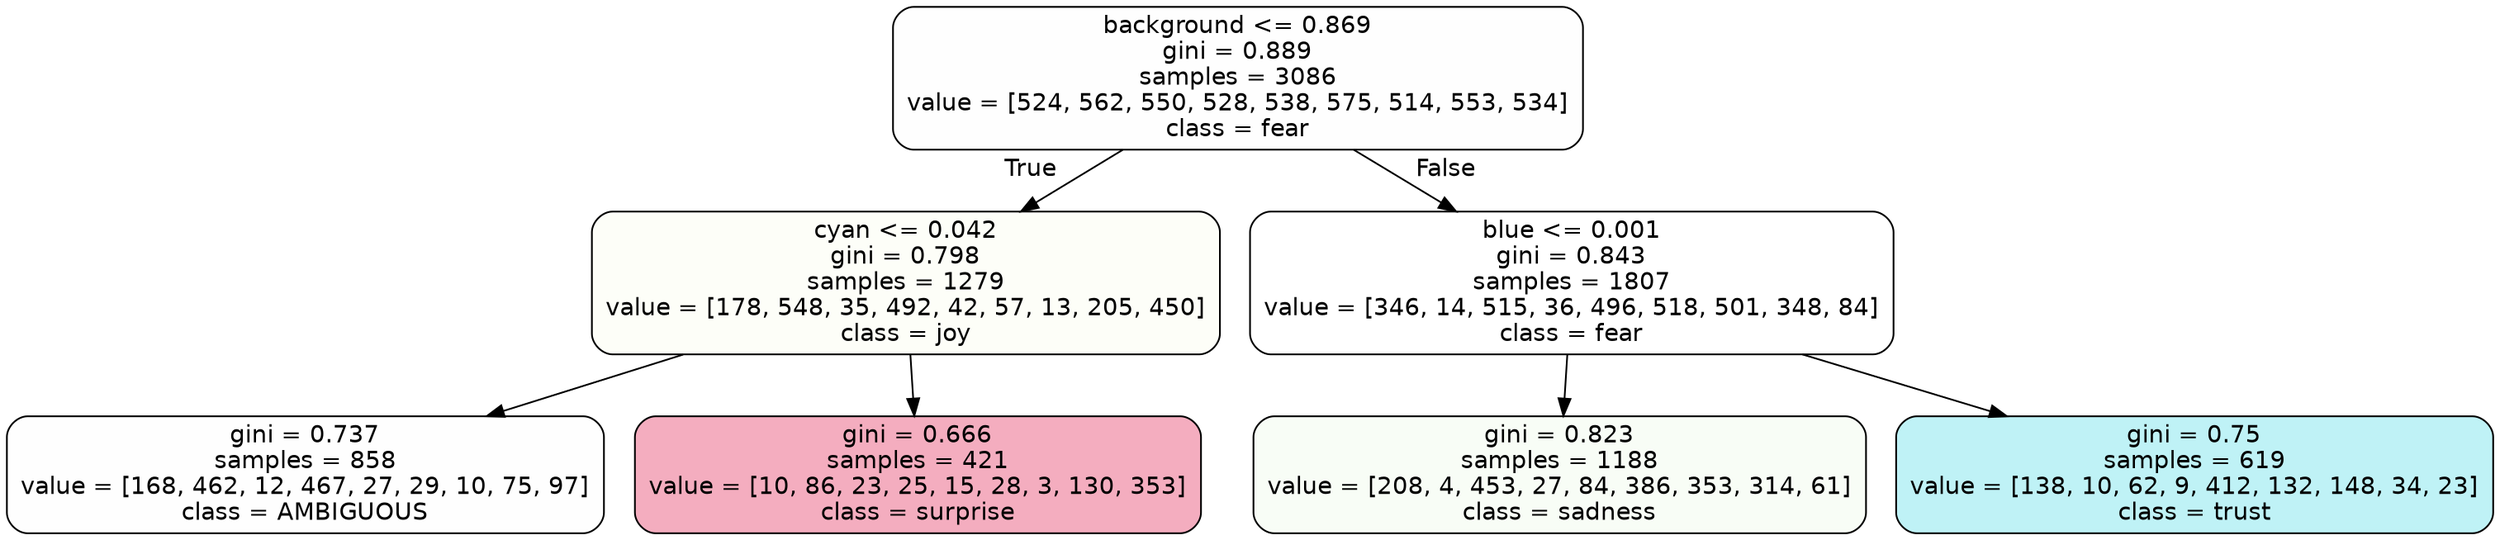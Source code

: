 digraph Tree {
node [shape=box, style="filled, rounded", color="black", fontname=helvetica] ;
edge [fontname=helvetica] ;
0 [label="background <= 0.869\ngini = 0.889\nsamples = 3086\nvalue = [524, 562, 550, 528, 538, 575, 514, 553, 534]\nclass = fear", fillcolor="#3964e501"] ;
1 [label="cyan <= 0.042\ngini = 0.798\nsamples = 1279\nvalue = [178, 548, 35, 492, 42, 57, 13, 205, 450]\nclass = joy", fillcolor="#d7e53909"] ;
0 -> 1 [labeldistance=2.5, labelangle=45, headlabel="True"] ;
2 [label="gini = 0.737\nsamples = 858\nvalue = [168, 462, 12, 467, 27, 29, 10, 75, 97]\nclass = AMBIGUOUS", fillcolor="#39e58101"] ;
1 -> 2 ;
3 [label="gini = 0.666\nsamples = 421\nvalue = [10, 86, 23, 25, 15, 28, 3, 130, 353]\nclass = surprise", fillcolor="#e5396469"] ;
1 -> 3 ;
4 [label="blue <= 0.001\ngini = 0.843\nsamples = 1807\nvalue = [346, 14, 515, 36, 496, 518, 501, 348, 84]\nclass = fear", fillcolor="#3964e500"] ;
0 -> 4 [labeldistance=2.5, labelangle=-45, headlabel="False"] ;
5 [label="gini = 0.823\nsamples = 1188\nvalue = [208, 4, 453, 27, 84, 386, 353, 314, 61]\nclass = sadness", fillcolor="#64e5390b"] ;
4 -> 5 ;
6 [label="gini = 0.75\nsamples = 619\nvalue = [138, 10, 62, 9, 412, 132, 148, 34, 23]\nclass = trust", fillcolor="#39d7e552"] ;
4 -> 6 ;
}